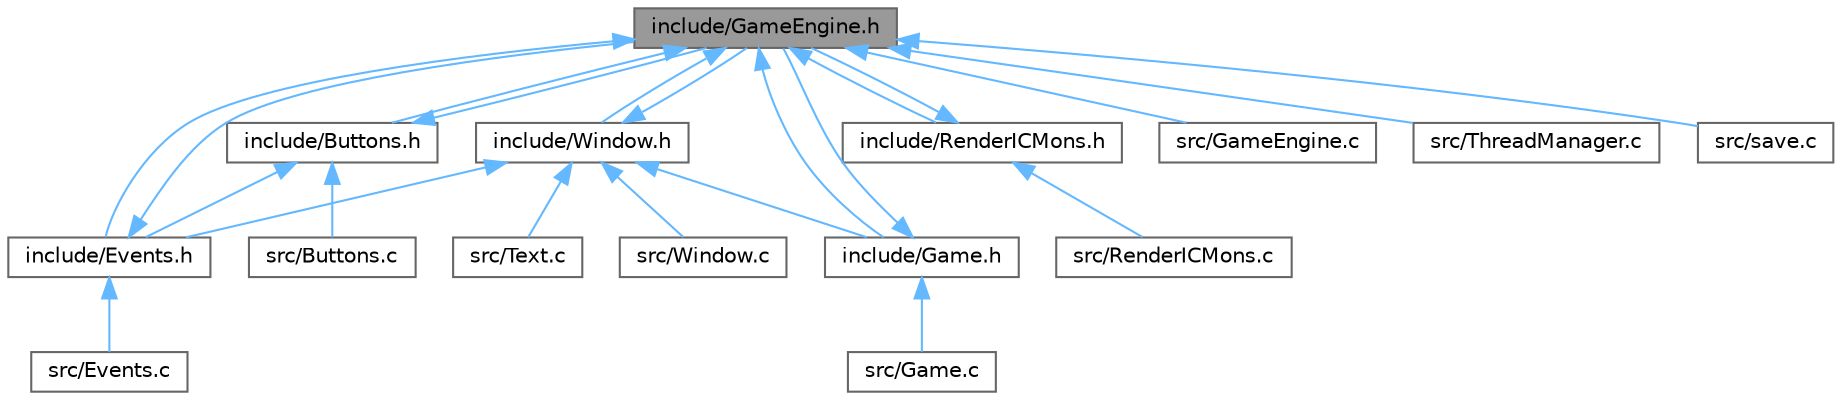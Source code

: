 digraph "include/GameEngine.h"
{
 // LATEX_PDF_SIZE
  bgcolor="transparent";
  edge [fontname=Helvetica,fontsize=10,labelfontname=Helvetica,labelfontsize=10];
  node [fontname=Helvetica,fontsize=10,shape=box,height=0.2,width=0.4];
  Node1 [id="Node000001",label="include/GameEngine.h",height=0.2,width=0.4,color="gray40", fillcolor="grey60", style="filled", fontcolor="black",tooltip="Définition et gestion du moteur de jeu."];
  Node1 -> Node2 [id="edge23_Node000001_Node000002",dir="back",color="steelblue1",style="solid",tooltip=" "];
  Node2 [id="Node000002",label="include/Buttons.h",height=0.2,width=0.4,color="grey40", fillcolor="white", style="filled",URL="$d3/d70/Buttons_8h.html",tooltip=" "];
  Node2 -> Node3 [id="edge24_Node000002_Node000003",dir="back",color="steelblue1",style="solid",tooltip=" "];
  Node3 [id="Node000003",label="include/Events.h",height=0.2,width=0.4,color="grey40", fillcolor="white", style="filled",URL="$d0/dbb/Events_8h.html",tooltip=" "];
  Node3 -> Node1 [id="edge25_Node000003_Node000001",dir="back",color="steelblue1",style="solid",tooltip=" "];
  Node3 -> Node4 [id="edge26_Node000003_Node000004",dir="back",color="steelblue1",style="solid",tooltip=" "];
  Node4 [id="Node000004",label="src/Events.c",height=0.2,width=0.4,color="grey40", fillcolor="white", style="filled",URL="$d7/d9f/Events_8c.html",tooltip=" "];
  Node2 -> Node1 [id="edge27_Node000002_Node000001",dir="back",color="steelblue1",style="solid",tooltip=" "];
  Node2 -> Node5 [id="edge28_Node000002_Node000005",dir="back",color="steelblue1",style="solid",tooltip=" "];
  Node5 [id="Node000005",label="src/Buttons.c",height=0.2,width=0.4,color="grey40", fillcolor="white", style="filled",URL="$d9/d0e/Buttons_8c.html",tooltip=" "];
  Node1 -> Node3 [id="edge29_Node000001_Node000003",dir="back",color="steelblue1",style="solid",tooltip=" "];
  Node1 -> Node6 [id="edge30_Node000001_Node000006",dir="back",color="steelblue1",style="solid",tooltip=" "];
  Node6 [id="Node000006",label="include/Game.h",height=0.2,width=0.4,color="grey40", fillcolor="white", style="filled",URL="$d3/d5f/Game_8h.html",tooltip=" "];
  Node6 -> Node1 [id="edge31_Node000006_Node000001",dir="back",color="steelblue1",style="solid",tooltip=" "];
  Node6 -> Node7 [id="edge32_Node000006_Node000007",dir="back",color="steelblue1",style="solid",tooltip=" "];
  Node7 [id="Node000007",label="src/Game.c",height=0.2,width=0.4,color="grey40", fillcolor="white", style="filled",URL="$dc/d22/Game_8c.html",tooltip=" "];
  Node1 -> Node8 [id="edge33_Node000001_Node000008",dir="back",color="steelblue1",style="solid",tooltip=" "];
  Node8 [id="Node000008",label="include/RenderICMons.h",height=0.2,width=0.4,color="grey40", fillcolor="white", style="filled",URL="$d2/d98/RenderICMons_8h.html",tooltip="Définition et gestion du rendu des ICMons."];
  Node8 -> Node1 [id="edge34_Node000008_Node000001",dir="back",color="steelblue1",style="solid",tooltip=" "];
  Node8 -> Node9 [id="edge35_Node000008_Node000009",dir="back",color="steelblue1",style="solid",tooltip=" "];
  Node9 [id="Node000009",label="src/RenderICMons.c",height=0.2,width=0.4,color="grey40", fillcolor="white", style="filled",URL="$d9/d0c/RenderICMons_8c.html",tooltip=" "];
  Node1 -> Node10 [id="edge36_Node000001_Node000010",dir="back",color="steelblue1",style="solid",tooltip=" "];
  Node10 [id="Node000010",label="include/Window.h",height=0.2,width=0.4,color="grey40", fillcolor="white", style="filled",URL="$d3/ded/Window_8h.html",tooltip="Définition et gestion de la fenêtre principale de l'application."];
  Node10 -> Node3 [id="edge37_Node000010_Node000003",dir="back",color="steelblue1",style="solid",tooltip=" "];
  Node10 -> Node6 [id="edge38_Node000010_Node000006",dir="back",color="steelblue1",style="solid",tooltip=" "];
  Node10 -> Node1 [id="edge39_Node000010_Node000001",dir="back",color="steelblue1",style="solid",tooltip=" "];
  Node10 -> Node11 [id="edge40_Node000010_Node000011",dir="back",color="steelblue1",style="solid",tooltip=" "];
  Node11 [id="Node000011",label="src/Text.c",height=0.2,width=0.4,color="grey40", fillcolor="white", style="filled",URL="$dc/dae/Text_8c.html",tooltip=" "];
  Node10 -> Node12 [id="edge41_Node000010_Node000012",dir="back",color="steelblue1",style="solid",tooltip=" "];
  Node12 [id="Node000012",label="src/Window.c",height=0.2,width=0.4,color="grey40", fillcolor="white", style="filled",URL="$d4/d41/Window_8c.html",tooltip=" "];
  Node1 -> Node13 [id="edge42_Node000001_Node000013",dir="back",color="steelblue1",style="solid",tooltip=" "];
  Node13 [id="Node000013",label="src/GameEngine.c",height=0.2,width=0.4,color="grey40", fillcolor="white", style="filled",URL="$d5/d81/GameEngine_8c.html",tooltip=" "];
  Node1 -> Node14 [id="edge43_Node000001_Node000014",dir="back",color="steelblue1",style="solid",tooltip=" "];
  Node14 [id="Node000014",label="src/ThreadManager.c",height=0.2,width=0.4,color="grey40", fillcolor="white", style="filled",URL="$d1/dd5/ThreadManager_8c.html",tooltip=" "];
  Node1 -> Node15 [id="edge44_Node000001_Node000015",dir="back",color="steelblue1",style="solid",tooltip=" "];
  Node15 [id="Node000015",label="src/save.c",height=0.2,width=0.4,color="grey40", fillcolor="white", style="filled",URL="$df/dcf/save_8c.html",tooltip=" "];
}
